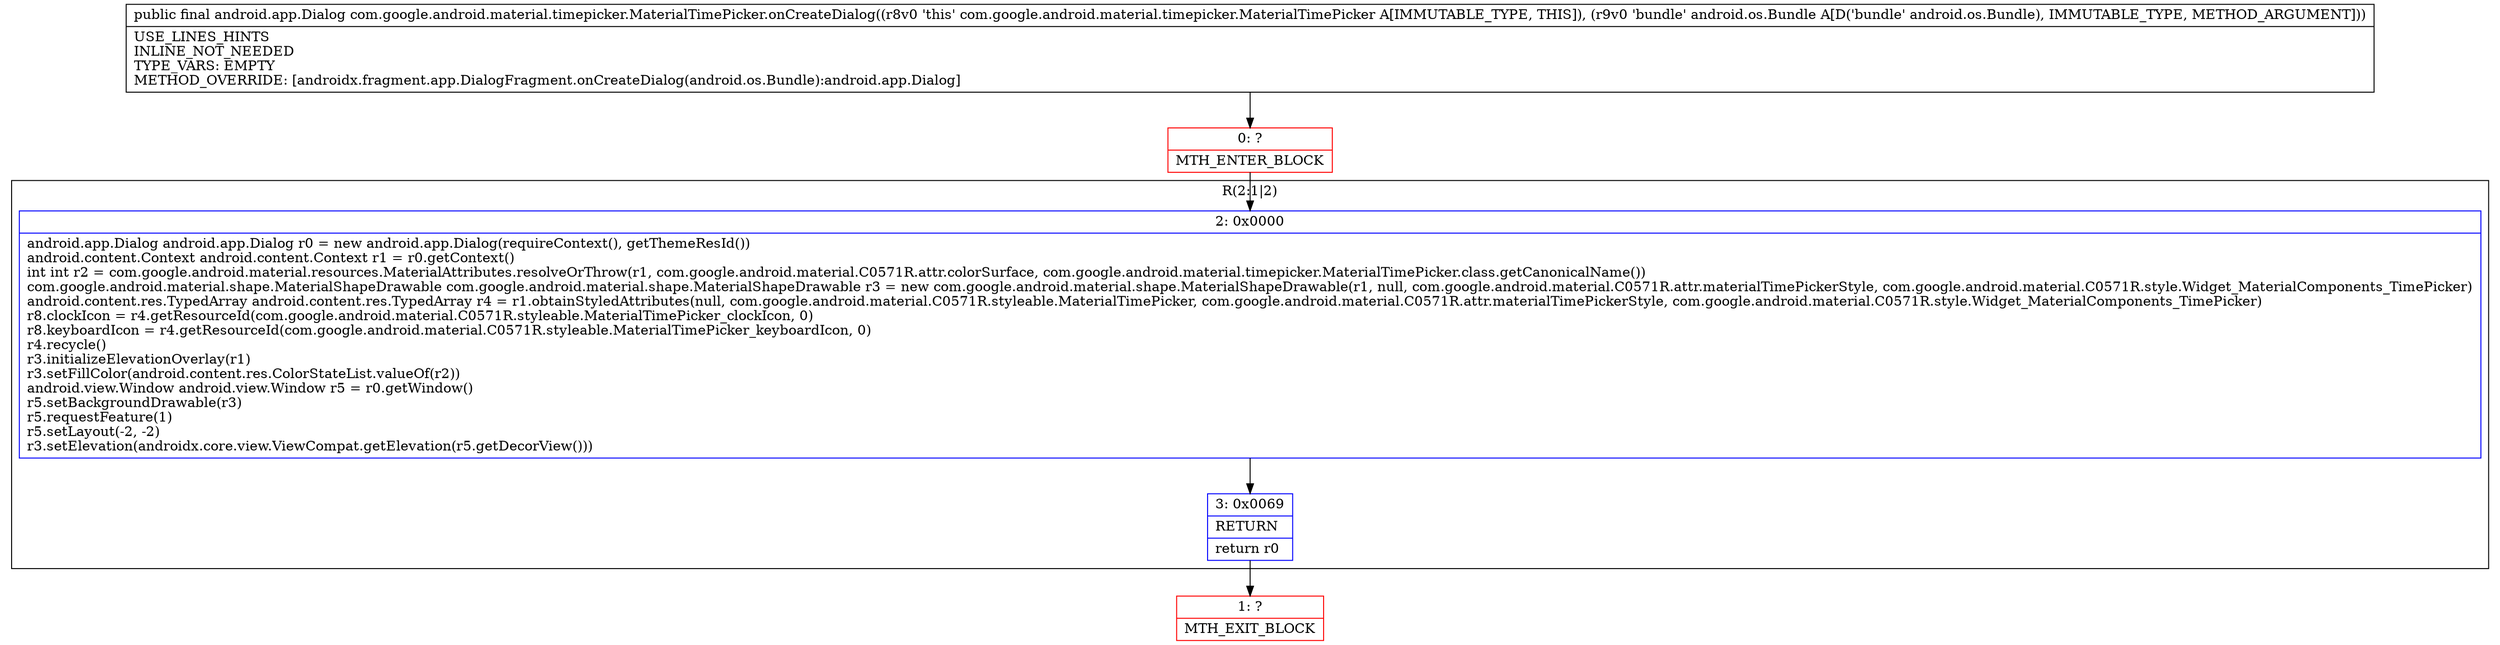 digraph "CFG forcom.google.android.material.timepicker.MaterialTimePicker.onCreateDialog(Landroid\/os\/Bundle;)Landroid\/app\/Dialog;" {
subgraph cluster_Region_713760158 {
label = "R(2:1|2)";
node [shape=record,color=blue];
Node_2 [shape=record,label="{2\:\ 0x0000|android.app.Dialog android.app.Dialog r0 = new android.app.Dialog(requireContext(), getThemeResId())\landroid.content.Context android.content.Context r1 = r0.getContext()\lint int r2 = com.google.android.material.resources.MaterialAttributes.resolveOrThrow(r1, com.google.android.material.C0571R.attr.colorSurface, com.google.android.material.timepicker.MaterialTimePicker.class.getCanonicalName())\lcom.google.android.material.shape.MaterialShapeDrawable com.google.android.material.shape.MaterialShapeDrawable r3 = new com.google.android.material.shape.MaterialShapeDrawable(r1, null, com.google.android.material.C0571R.attr.materialTimePickerStyle, com.google.android.material.C0571R.style.Widget_MaterialComponents_TimePicker)\landroid.content.res.TypedArray android.content.res.TypedArray r4 = r1.obtainStyledAttributes(null, com.google.android.material.C0571R.styleable.MaterialTimePicker, com.google.android.material.C0571R.attr.materialTimePickerStyle, com.google.android.material.C0571R.style.Widget_MaterialComponents_TimePicker)\lr8.clockIcon = r4.getResourceId(com.google.android.material.C0571R.styleable.MaterialTimePicker_clockIcon, 0)\lr8.keyboardIcon = r4.getResourceId(com.google.android.material.C0571R.styleable.MaterialTimePicker_keyboardIcon, 0)\lr4.recycle()\lr3.initializeElevationOverlay(r1)\lr3.setFillColor(android.content.res.ColorStateList.valueOf(r2))\landroid.view.Window android.view.Window r5 = r0.getWindow()\lr5.setBackgroundDrawable(r3)\lr5.requestFeature(1)\lr5.setLayout(\-2, \-2)\lr3.setElevation(androidx.core.view.ViewCompat.getElevation(r5.getDecorView()))\l}"];
Node_3 [shape=record,label="{3\:\ 0x0069|RETURN\l|return r0\l}"];
}
Node_0 [shape=record,color=red,label="{0\:\ ?|MTH_ENTER_BLOCK\l}"];
Node_1 [shape=record,color=red,label="{1\:\ ?|MTH_EXIT_BLOCK\l}"];
MethodNode[shape=record,label="{public final android.app.Dialog com.google.android.material.timepicker.MaterialTimePicker.onCreateDialog((r8v0 'this' com.google.android.material.timepicker.MaterialTimePicker A[IMMUTABLE_TYPE, THIS]), (r9v0 'bundle' android.os.Bundle A[D('bundle' android.os.Bundle), IMMUTABLE_TYPE, METHOD_ARGUMENT]))  | USE_LINES_HINTS\lINLINE_NOT_NEEDED\lTYPE_VARS: EMPTY\lMETHOD_OVERRIDE: [androidx.fragment.app.DialogFragment.onCreateDialog(android.os.Bundle):android.app.Dialog]\l}"];
MethodNode -> Node_0;Node_2 -> Node_3;
Node_3 -> Node_1;
Node_0 -> Node_2;
}

